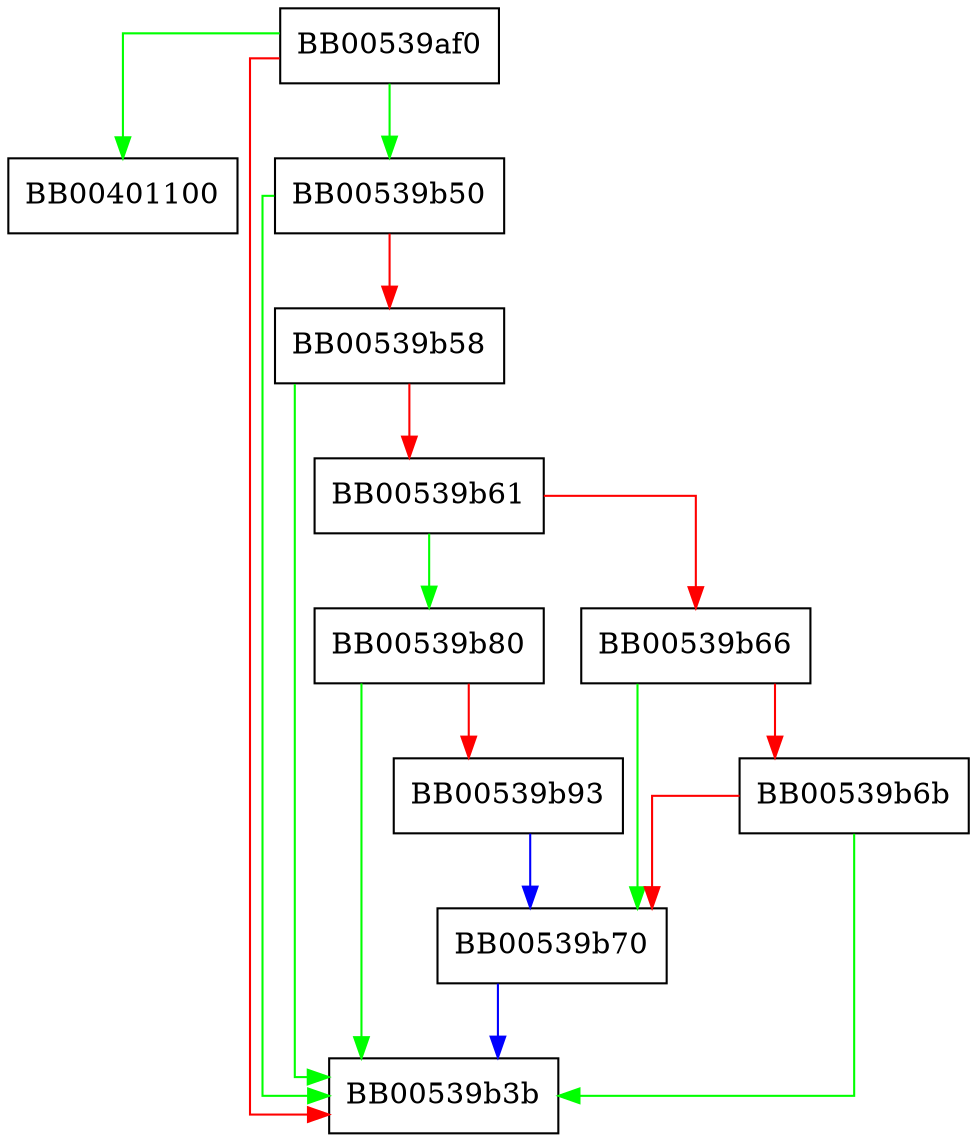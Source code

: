 digraph fd_puts {
  node [shape="box"];
  graph [splines=ortho];
  BB00539af0 -> BB00401100 [color="green"];
  BB00539af0 -> BB00539b50 [color="green"];
  BB00539af0 -> BB00539b3b [color="red"];
  BB00539b50 -> BB00539b3b [color="green"];
  BB00539b50 -> BB00539b58 [color="red"];
  BB00539b58 -> BB00539b3b [color="green"];
  BB00539b58 -> BB00539b61 [color="red"];
  BB00539b61 -> BB00539b80 [color="green"];
  BB00539b61 -> BB00539b66 [color="red"];
  BB00539b66 -> BB00539b70 [color="green"];
  BB00539b66 -> BB00539b6b [color="red"];
  BB00539b6b -> BB00539b3b [color="green"];
  BB00539b6b -> BB00539b70 [color="red"];
  BB00539b70 -> BB00539b3b [color="blue"];
  BB00539b80 -> BB00539b3b [color="green"];
  BB00539b80 -> BB00539b93 [color="red"];
  BB00539b93 -> BB00539b70 [color="blue"];
}
